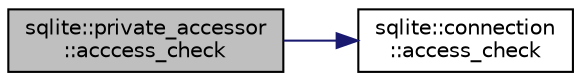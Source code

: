 digraph "sqlite::private_accessor::acccess_check"
{
  bgcolor="transparent";
  edge [fontname="Helvetica",fontsize="10",labelfontname="Helvetica",labelfontsize="10"];
  node [fontname="Helvetica",fontsize="10",shape=record];
  rankdir="LR";
  Node1 [label="sqlite::private_accessor\l::acccess_check",height=0.2,width=0.4,color="black", fillcolor="grey75", style="filled" fontcolor="black"];
  Node1 -> Node2 [color="midnightblue",fontsize="10",style="solid",fontname="Helvetica"];
  Node2 [label="sqlite::connection\l::access_check",height=0.2,width=0.4,color="black",URL="$structsqlite_1_1connection.html#a28c376db706da7842ee3600c2634c027"];
}
